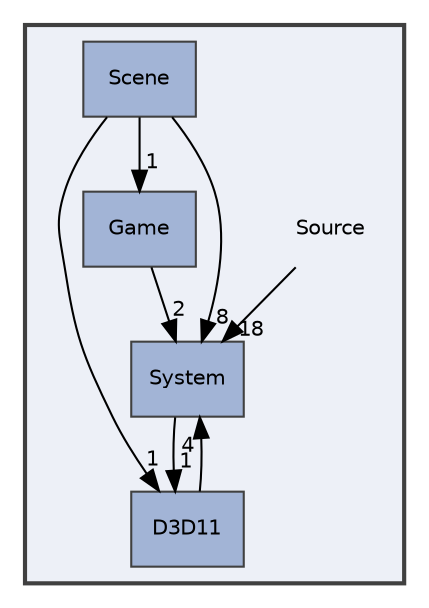 digraph "C:/Users/shiih/Desktop/kiyosumi/DX11Template/Source"
{
 // LATEX_PDF_SIZE
  edge [fontname="Helvetica",fontsize="10",labelfontname="Helvetica",labelfontsize="10"];
  node [fontname="Helvetica",fontsize="10",shape=record];
  compound=true
  subgraph clusterdir_74389ed8173ad57b461b9d623a1f3867 {
    graph [ bgcolor="#edf0f7", pencolor="grey25", style="filled,bold,", label="", fontname="Helvetica", fontsize="10", URL="dir_74389ed8173ad57b461b9d623a1f3867.html"]
    dir_74389ed8173ad57b461b9d623a1f3867 [shape=plaintext, label="Source"];
  dir_d6f806a0f8acb4e9216b2e39be4b704c [shape=box, label="D3D11", style="filled,", fillcolor="#a2b4d6", color="grey25", URL="dir_d6f806a0f8acb4e9216b2e39be4b704c.html"];
  dir_3777292849a1481e53303ca2af78ff89 [shape=box, label="Game", style="filled,", fillcolor="#a2b4d6", color="grey25", URL="dir_3777292849a1481e53303ca2af78ff89.html"];
  dir_4320b44877c4234843610716d05fd211 [shape=box, label="Scene", style="filled,", fillcolor="#a2b4d6", color="grey25", URL="dir_4320b44877c4234843610716d05fd211.html"];
  dir_86602465ad759445696399282595f21f [shape=box, label="System", style="filled,", fillcolor="#a2b4d6", color="grey25", URL="dir_86602465ad759445696399282595f21f.html"];
  }
  dir_74389ed8173ad57b461b9d623a1f3867->dir_86602465ad759445696399282595f21f [headlabel="18", labeldistance=1.5 headhref="dir_000014_000015.html"];
  dir_d6f806a0f8acb4e9216b2e39be4b704c->dir_86602465ad759445696399282595f21f [headlabel="4", labeldistance=1.5 headhref="dir_000002_000015.html"];
  dir_3777292849a1481e53303ca2af78ff89->dir_86602465ad759445696399282595f21f [headlabel="2", labeldistance=1.5 headhref="dir_000005_000015.html"];
  dir_4320b44877c4234843610716d05fd211->dir_86602465ad759445696399282595f21f [headlabel="8", labeldistance=1.5 headhref="dir_000012_000015.html"];
  dir_4320b44877c4234843610716d05fd211->dir_d6f806a0f8acb4e9216b2e39be4b704c [headlabel="1", labeldistance=1.5 headhref="dir_000012_000002.html"];
  dir_4320b44877c4234843610716d05fd211->dir_3777292849a1481e53303ca2af78ff89 [headlabel="1", labeldistance=1.5 headhref="dir_000012_000005.html"];
  dir_86602465ad759445696399282595f21f->dir_d6f806a0f8acb4e9216b2e39be4b704c [headlabel="1", labeldistance=1.5 headhref="dir_000015_000002.html"];
}
